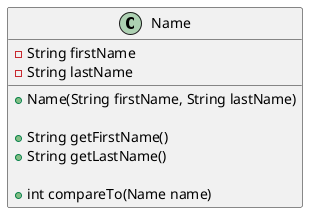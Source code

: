@startuml
'https://plantuml.com/class-diagram

class Name {
    -String firstName
    -String lastName

    +Name(String firstName, String lastName)

    +String getFirstName()
    +String getLastName()

    +int compareTo(Name name)

}

@enduml